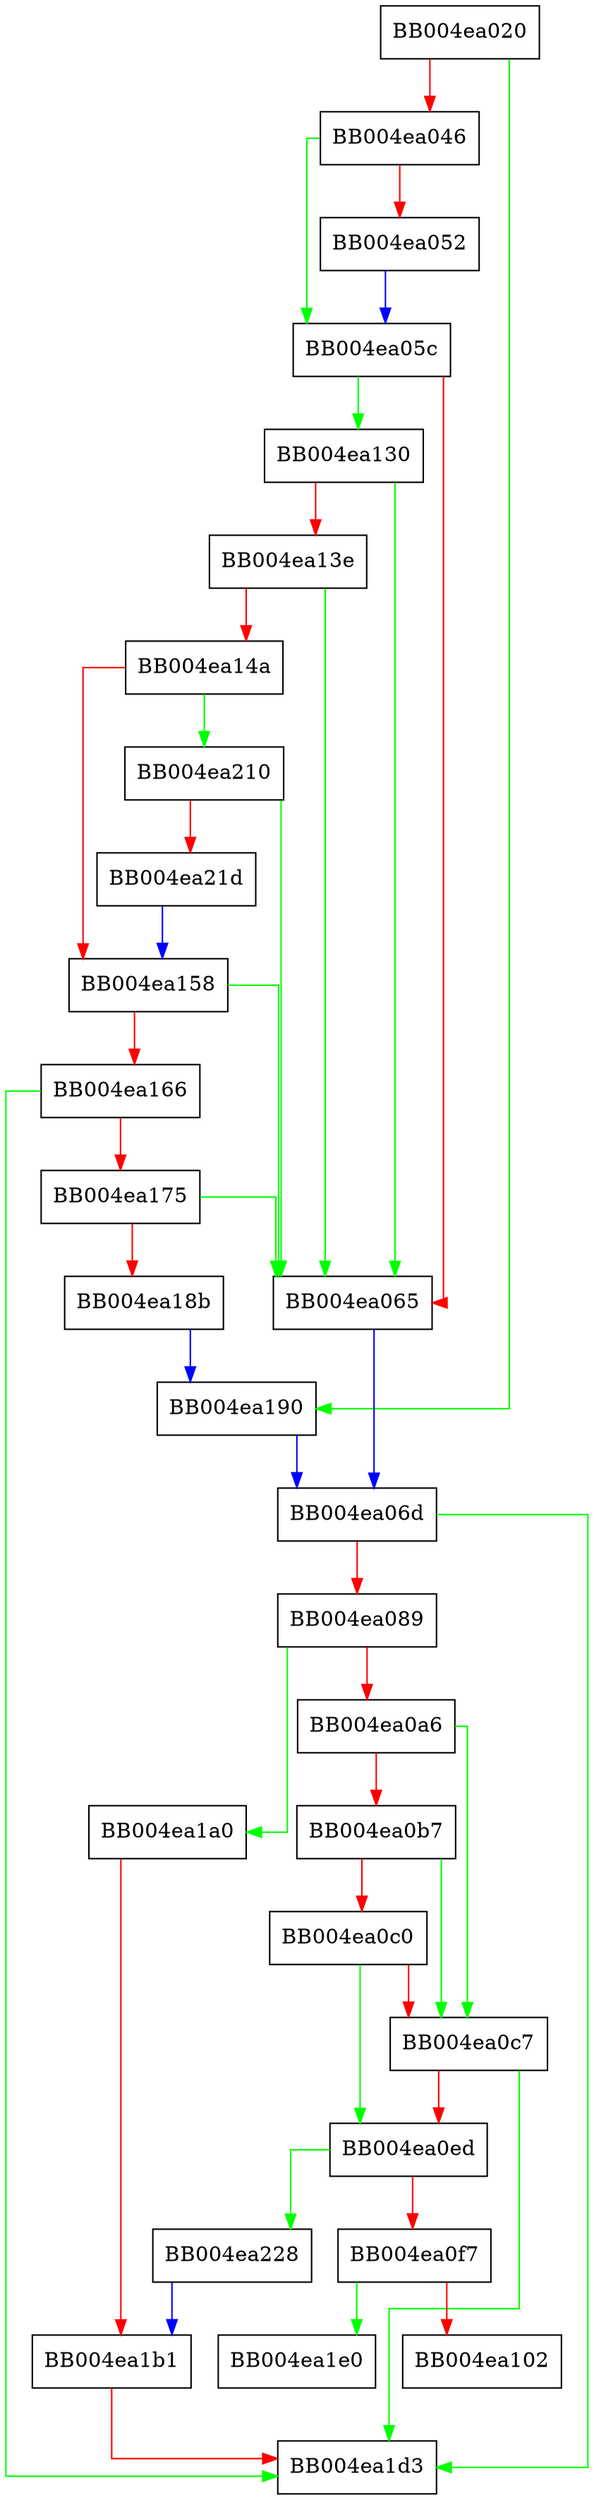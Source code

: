 digraph tls_construct_finished {
  node [shape="box"];
  graph [splines=ortho];
  BB004ea020 -> BB004ea190 [color="green"];
  BB004ea020 -> BB004ea046 [color="red"];
  BB004ea046 -> BB004ea05c [color="green"];
  BB004ea046 -> BB004ea052 [color="red"];
  BB004ea052 -> BB004ea05c [color="blue"];
  BB004ea05c -> BB004ea130 [color="green"];
  BB004ea05c -> BB004ea065 [color="red"];
  BB004ea065 -> BB004ea06d [color="blue"];
  BB004ea06d -> BB004ea1d3 [color="green"];
  BB004ea06d -> BB004ea089 [color="red"];
  BB004ea089 -> BB004ea1a0 [color="green"];
  BB004ea089 -> BB004ea0a6 [color="red"];
  BB004ea0a6 -> BB004ea0c7 [color="green"];
  BB004ea0a6 -> BB004ea0b7 [color="red"];
  BB004ea0b7 -> BB004ea0c7 [color="green"];
  BB004ea0b7 -> BB004ea0c0 [color="red"];
  BB004ea0c0 -> BB004ea0ed [color="green"];
  BB004ea0c0 -> BB004ea0c7 [color="red"];
  BB004ea0c7 -> BB004ea1d3 [color="green"];
  BB004ea0c7 -> BB004ea0ed [color="red"];
  BB004ea0ed -> BB004ea228 [color="green"];
  BB004ea0ed -> BB004ea0f7 [color="red"];
  BB004ea0f7 -> BB004ea1e0 [color="green"];
  BB004ea0f7 -> BB004ea102 [color="red"];
  BB004ea130 -> BB004ea065 [color="green"];
  BB004ea130 -> BB004ea13e [color="red"];
  BB004ea13e -> BB004ea065 [color="green"];
  BB004ea13e -> BB004ea14a [color="red"];
  BB004ea14a -> BB004ea210 [color="green"];
  BB004ea14a -> BB004ea158 [color="red"];
  BB004ea158 -> BB004ea065 [color="green"];
  BB004ea158 -> BB004ea166 [color="red"];
  BB004ea166 -> BB004ea1d3 [color="green"];
  BB004ea166 -> BB004ea175 [color="red"];
  BB004ea175 -> BB004ea065 [color="green"];
  BB004ea175 -> BB004ea18b [color="red"];
  BB004ea18b -> BB004ea190 [color="blue"];
  BB004ea190 -> BB004ea06d [color="blue"];
  BB004ea1a0 -> BB004ea1b1 [color="red"];
  BB004ea1b1 -> BB004ea1d3 [color="red"];
  BB004ea210 -> BB004ea065 [color="green"];
  BB004ea210 -> BB004ea21d [color="red"];
  BB004ea21d -> BB004ea158 [color="blue"];
  BB004ea228 -> BB004ea1b1 [color="blue"];
}
